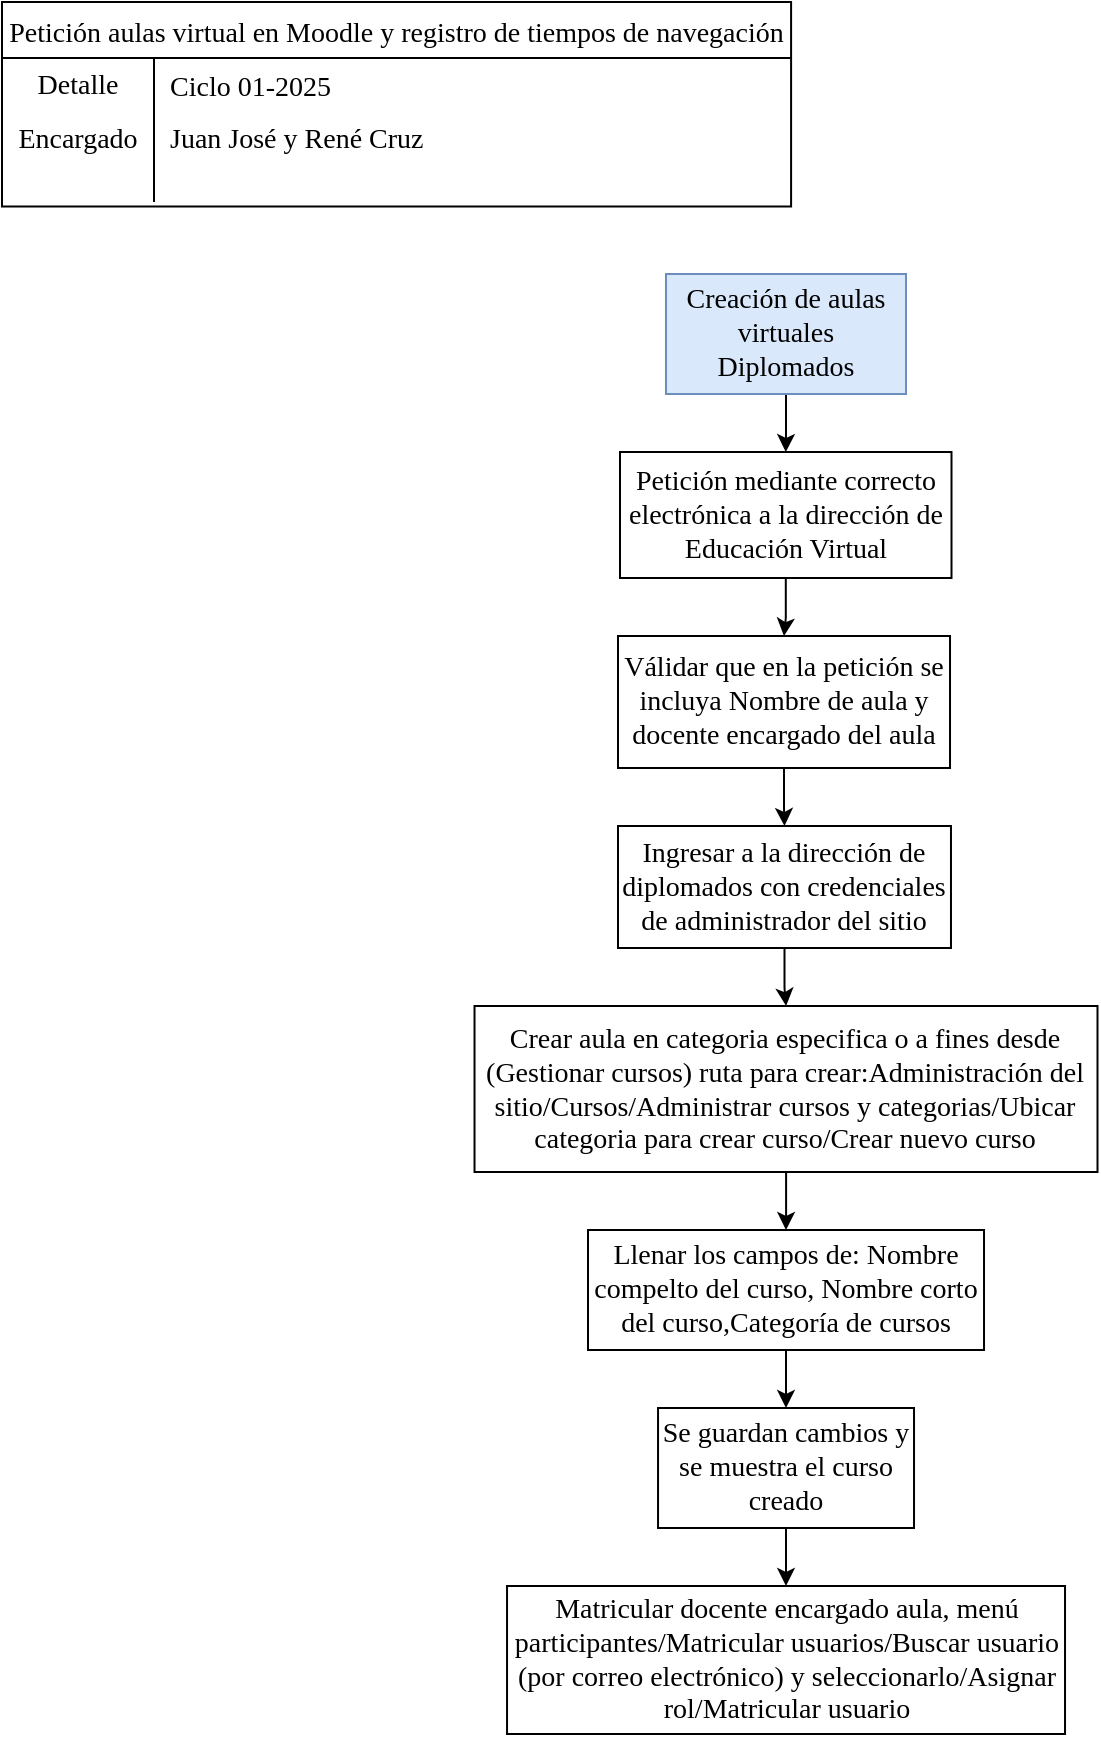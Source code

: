 <mxfile version="28.0.6">
  <diagram name="Página-1" id="-F0WS2ri33V9OmvVwFxS">
    <mxGraphModel dx="951" dy="561" grid="0" gridSize="10" guides="1" tooltips="1" connect="1" arrows="1" fold="1" page="1" pageScale="1" pageWidth="827" pageHeight="1169" math="0" shadow="0">
      <root>
        <mxCell id="0" />
        <mxCell id="1" parent="0" />
        <mxCell id="7VbiDDIGHB3kExTSiTPA-1" value="Petición aulas virtual en Moodle y registro de tiempos de navegación" style="shape=table;startSize=28;container=1;collapsible=0;childLayout=tableLayout;fixedRows=1;rowLines=0;fontStyle=0;strokeColor=default;fontSize=14;fontFamily=Times New Roman;" vertex="1" parent="1">
          <mxGeometry x="22" y="30" width="394.544" height="102.276" as="geometry" />
        </mxCell>
        <mxCell id="7VbiDDIGHB3kExTSiTPA-2" value="" style="shape=tableRow;horizontal=0;startSize=0;swimlaneHead=0;swimlaneBody=0;top=0;left=0;bottom=0;right=0;collapsible=0;dropTarget=0;fillColor=none;points=[[0,0.5],[1,0.5]];portConstraint=eastwest;strokeColor=inherit;fontSize=16;fontFamily=Times New Roman;" vertex="1" parent="7VbiDDIGHB3kExTSiTPA-1">
          <mxGeometry y="28" width="394.544" height="25" as="geometry" />
        </mxCell>
        <mxCell id="7VbiDDIGHB3kExTSiTPA-3" value="&lt;font style=&quot;font-size: 14px;&quot;&gt;Detalle&lt;/font&gt;&lt;div&gt;&lt;br&gt;&lt;/div&gt;" style="shape=partialRectangle;html=1;whiteSpace=wrap;connectable=0;fillColor=none;top=0;left=0;bottom=0;right=0;overflow=hidden;pointerEvents=1;strokeColor=inherit;fontSize=16;fontFamily=Times New Roman;" vertex="1" parent="7VbiDDIGHB3kExTSiTPA-2">
          <mxGeometry width="76" height="25" as="geometry">
            <mxRectangle width="76" height="25" as="alternateBounds" />
          </mxGeometry>
        </mxCell>
        <mxCell id="7VbiDDIGHB3kExTSiTPA-4" value="&lt;font style=&quot;font-size: 14px;&quot;&gt;Ciclo 01-2025&lt;/font&gt;" style="shape=partialRectangle;html=1;whiteSpace=wrap;connectable=0;fillColor=none;top=0;left=0;bottom=0;right=0;align=left;spacingLeft=6;overflow=hidden;strokeColor=inherit;fontSize=16;fontFamily=Times New Roman;" vertex="1" parent="7VbiDDIGHB3kExTSiTPA-2">
          <mxGeometry x="76" width="319" height="25" as="geometry">
            <mxRectangle width="319" height="25" as="alternateBounds" />
          </mxGeometry>
        </mxCell>
        <mxCell id="7VbiDDIGHB3kExTSiTPA-5" value="" style="shape=tableRow;horizontal=0;startSize=0;swimlaneHead=0;swimlaneBody=0;top=0;left=0;bottom=0;right=0;collapsible=0;dropTarget=0;fillColor=none;points=[[0,0.5],[1,0.5]];portConstraint=eastwest;strokeColor=inherit;fontSize=16;fontFamily=Times New Roman;" vertex="1" parent="7VbiDDIGHB3kExTSiTPA-1">
          <mxGeometry y="53" width="394.544" height="27" as="geometry" />
        </mxCell>
        <mxCell id="7VbiDDIGHB3kExTSiTPA-6" value="&lt;font style=&quot;font-size: 14px;&quot;&gt;Encargado&lt;/font&gt;" style="shape=partialRectangle;html=1;whiteSpace=wrap;connectable=0;fillColor=none;top=0;left=0;bottom=0;right=0;overflow=hidden;strokeColor=inherit;fontSize=16;fontFamily=Times New Roman;" vertex="1" parent="7VbiDDIGHB3kExTSiTPA-5">
          <mxGeometry width="76" height="27" as="geometry">
            <mxRectangle width="76" height="27" as="alternateBounds" />
          </mxGeometry>
        </mxCell>
        <mxCell id="7VbiDDIGHB3kExTSiTPA-7" value="&lt;span style=&quot;font-size: 14px;&quot;&gt;Juan José y René Cruz&lt;/span&gt;" style="shape=partialRectangle;html=1;whiteSpace=wrap;connectable=0;fillColor=none;top=0;left=0;bottom=0;right=0;align=left;spacingLeft=6;overflow=hidden;strokeColor=inherit;fontSize=16;fontFamily=Times New Roman;" vertex="1" parent="7VbiDDIGHB3kExTSiTPA-5">
          <mxGeometry x="76" width="319" height="27" as="geometry">
            <mxRectangle width="319" height="27" as="alternateBounds" />
          </mxGeometry>
        </mxCell>
        <mxCell id="7VbiDDIGHB3kExTSiTPA-8" value="" style="shape=tableRow;horizontal=0;startSize=0;swimlaneHead=0;swimlaneBody=0;top=0;left=0;bottom=0;right=0;collapsible=0;dropTarget=0;fillColor=none;points=[[0,0.5],[1,0.5]];portConstraint=eastwest;strokeColor=inherit;fontSize=16;fontFamily=Times New Roman;" vertex="1" parent="7VbiDDIGHB3kExTSiTPA-1">
          <mxGeometry y="80" width="394.544" height="20" as="geometry" />
        </mxCell>
        <mxCell id="7VbiDDIGHB3kExTSiTPA-9" value="" style="shape=partialRectangle;html=1;whiteSpace=wrap;connectable=0;fillColor=none;top=0;left=0;bottom=0;right=0;overflow=hidden;strokeColor=inherit;fontSize=16;fontFamily=Times New Roman;" vertex="1" parent="7VbiDDIGHB3kExTSiTPA-8">
          <mxGeometry width="76" height="20" as="geometry">
            <mxRectangle width="76" height="20" as="alternateBounds" />
          </mxGeometry>
        </mxCell>
        <mxCell id="7VbiDDIGHB3kExTSiTPA-10" value="" style="shape=partialRectangle;html=1;whiteSpace=wrap;connectable=0;fillColor=none;top=0;left=0;bottom=0;right=0;align=left;spacingLeft=6;overflow=hidden;strokeColor=inherit;fontSize=16;fontFamily=Times New Roman;" vertex="1" parent="7VbiDDIGHB3kExTSiTPA-8">
          <mxGeometry x="76" width="319" height="20" as="geometry">
            <mxRectangle width="319" height="20" as="alternateBounds" />
          </mxGeometry>
        </mxCell>
        <mxCell id="7VbiDDIGHB3kExTSiTPA-13" value="" style="edgeStyle=orthogonalEdgeStyle;rounded=0;orthogonalLoop=1;jettySize=auto;html=1;" edge="1" parent="1" source="7VbiDDIGHB3kExTSiTPA-11" target="7VbiDDIGHB3kExTSiTPA-12">
          <mxGeometry relative="1" as="geometry" />
        </mxCell>
        <mxCell id="7VbiDDIGHB3kExTSiTPA-11" value="Creación de aulas virtuales Diplomados" style="rounded=0;whiteSpace=wrap;html=1;fontFamily=Times New Roman;fontSize=14;fillColor=#dae8fc;strokeColor=#6c8ebf;" vertex="1" parent="1">
          <mxGeometry x="354" y="166" width="120" height="60" as="geometry" />
        </mxCell>
        <mxCell id="7VbiDDIGHB3kExTSiTPA-16" value="" style="edgeStyle=orthogonalEdgeStyle;rounded=0;orthogonalLoop=1;jettySize=auto;html=1;" edge="1" parent="1" source="7VbiDDIGHB3kExTSiTPA-12" target="7VbiDDIGHB3kExTSiTPA-14">
          <mxGeometry relative="1" as="geometry" />
        </mxCell>
        <mxCell id="7VbiDDIGHB3kExTSiTPA-12" value="Petición mediante correcto electrónica a la dirección de Educación Virtual" style="whiteSpace=wrap;html=1;fontSize=14;fontFamily=Times New Roman;rounded=0;" vertex="1" parent="1">
          <mxGeometry x="331" y="255" width="165.75" height="63" as="geometry" />
        </mxCell>
        <mxCell id="7VbiDDIGHB3kExTSiTPA-18" value="" style="edgeStyle=orthogonalEdgeStyle;rounded=0;orthogonalLoop=1;jettySize=auto;html=1;" edge="1" parent="1" source="7VbiDDIGHB3kExTSiTPA-14" target="7VbiDDIGHB3kExTSiTPA-17">
          <mxGeometry relative="1" as="geometry" />
        </mxCell>
        <mxCell id="7VbiDDIGHB3kExTSiTPA-14" value="Válidar que en la petición se incluya Nombre de aula y docente encargado del aula" style="whiteSpace=wrap;html=1;fontSize=14;fontFamily=Times New Roman;rounded=0;" vertex="1" parent="1">
          <mxGeometry x="330" y="347" width="166.01" height="66" as="geometry" />
        </mxCell>
        <mxCell id="7VbiDDIGHB3kExTSiTPA-20" value="" style="edgeStyle=orthogonalEdgeStyle;rounded=0;orthogonalLoop=1;jettySize=auto;html=1;" edge="1" parent="1" source="7VbiDDIGHB3kExTSiTPA-17" target="7VbiDDIGHB3kExTSiTPA-19">
          <mxGeometry relative="1" as="geometry" />
        </mxCell>
        <mxCell id="7VbiDDIGHB3kExTSiTPA-17" value="Ingresar a la dirección de diplomados con credenciales de administrador del sitio" style="whiteSpace=wrap;html=1;fontSize=14;fontFamily=Times New Roman;rounded=0;" vertex="1" parent="1">
          <mxGeometry x="330" y="442" width="166.49" height="61" as="geometry" />
        </mxCell>
        <mxCell id="7VbiDDIGHB3kExTSiTPA-22" value="" style="edgeStyle=orthogonalEdgeStyle;rounded=0;orthogonalLoop=1;jettySize=auto;html=1;" edge="1" parent="1" source="7VbiDDIGHB3kExTSiTPA-19" target="7VbiDDIGHB3kExTSiTPA-21">
          <mxGeometry relative="1" as="geometry" />
        </mxCell>
        <mxCell id="7VbiDDIGHB3kExTSiTPA-19" value="Crear aula en categoria especifica o a fines desde (Gestionar cursos) ruta para crear:Administración del sitio/Cursos/Administrar cursos y categorias/Ubicar categoria para crear curso/Crear nuevo curso" style="whiteSpace=wrap;html=1;fontSize=14;fontFamily=Times New Roman;rounded=0;" vertex="1" parent="1">
          <mxGeometry x="258.26" y="532" width="311.49" height="83" as="geometry" />
        </mxCell>
        <mxCell id="7VbiDDIGHB3kExTSiTPA-24" value="" style="edgeStyle=orthogonalEdgeStyle;rounded=0;orthogonalLoop=1;jettySize=auto;html=1;" edge="1" parent="1" source="7VbiDDIGHB3kExTSiTPA-21" target="7VbiDDIGHB3kExTSiTPA-23">
          <mxGeometry relative="1" as="geometry" />
        </mxCell>
        <mxCell id="7VbiDDIGHB3kExTSiTPA-21" value="Llenar los campos de: Nombre compelto del curso, Nombre corto del curso,Categoría de cursos" style="whiteSpace=wrap;html=1;fontSize=14;fontFamily=Times New Roman;rounded=0;" vertex="1" parent="1">
          <mxGeometry x="315.01" y="644" width="198" height="60" as="geometry" />
        </mxCell>
        <mxCell id="7VbiDDIGHB3kExTSiTPA-26" value="" style="edgeStyle=orthogonalEdgeStyle;rounded=0;orthogonalLoop=1;jettySize=auto;html=1;" edge="1" parent="1" source="7VbiDDIGHB3kExTSiTPA-23" target="7VbiDDIGHB3kExTSiTPA-25">
          <mxGeometry relative="1" as="geometry" />
        </mxCell>
        <mxCell id="7VbiDDIGHB3kExTSiTPA-23" value="Se guardan cambios y se muestra el curso creado" style="whiteSpace=wrap;html=1;fontSize=14;fontFamily=Times New Roman;rounded=0;" vertex="1" parent="1">
          <mxGeometry x="350.02" y="733" width="127.99" height="60" as="geometry" />
        </mxCell>
        <mxCell id="7VbiDDIGHB3kExTSiTPA-25" value="Matricular docente encargado aula, menú participantes/Matricular usuarios/Buscar usuario (por correo electrónico) y seleccionarlo/Asignar rol/Matricular usuario" style="whiteSpace=wrap;html=1;fontSize=14;fontFamily=Times New Roman;rounded=0;" vertex="1" parent="1">
          <mxGeometry x="274.52" y="822" width="278.99" height="74" as="geometry" />
        </mxCell>
      </root>
    </mxGraphModel>
  </diagram>
</mxfile>
